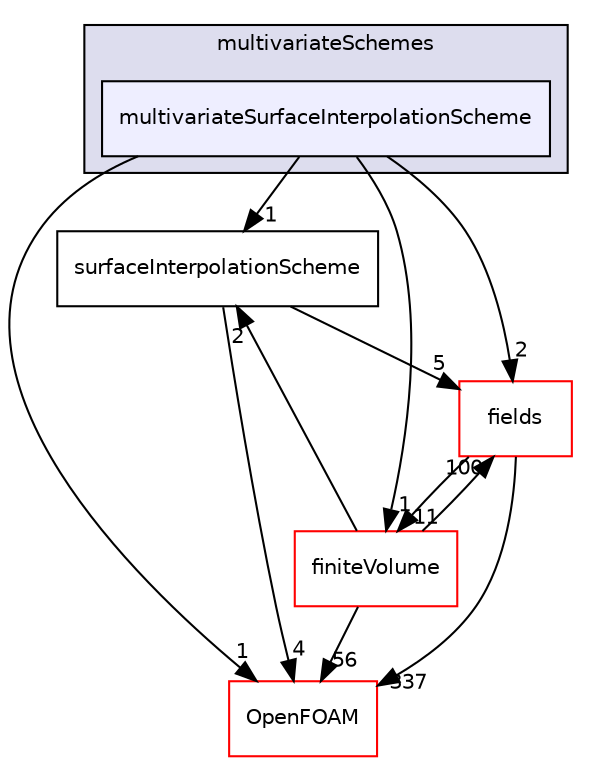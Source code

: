 digraph "src/finiteVolume/interpolation/surfaceInterpolation/multivariateSchemes/multivariateSurfaceInterpolationScheme" {
  bgcolor=transparent;
  compound=true
  node [ fontsize="10", fontname="Helvetica"];
  edge [ labelfontsize="10", labelfontname="Helvetica"];
  subgraph clusterdir_5f7556748bbd257c389f2aea3abf7cc0 {
    graph [ bgcolor="#ddddee", pencolor="black", label="multivariateSchemes" fontname="Helvetica", fontsize="10", URL="dir_5f7556748bbd257c389f2aea3abf7cc0.html"]
  dir_453c5c19221ab1f3df2671f95412c703 [shape=box, label="multivariateSurfaceInterpolationScheme", style="filled", fillcolor="#eeeeff", pencolor="black", URL="dir_453c5c19221ab1f3df2671f95412c703.html"];
  }
  dir_19d3b1afd53ea5e65e1bc53b79dacb85 [shape=box label="surfaceInterpolationScheme" URL="dir_19d3b1afd53ea5e65e1bc53b79dacb85.html"];
  dir_25ab4a83a983f7bb7a38b7f63bb141b7 [shape=box label="fields" color="red" URL="dir_25ab4a83a983f7bb7a38b7f63bb141b7.html"];
  dir_2ea871e4defbdbd60808750cae643c63 [shape=box label="finiteVolume" color="red" URL="dir_2ea871e4defbdbd60808750cae643c63.html"];
  dir_c5473ff19b20e6ec4dfe5c310b3778a8 [shape=box label="OpenFOAM" color="red" URL="dir_c5473ff19b20e6ec4dfe5c310b3778a8.html"];
  dir_19d3b1afd53ea5e65e1bc53b79dacb85->dir_25ab4a83a983f7bb7a38b7f63bb141b7 [headlabel="5", labeldistance=1.5 headhref="dir_001264_000935.html"];
  dir_19d3b1afd53ea5e65e1bc53b79dacb85->dir_c5473ff19b20e6ec4dfe5c310b3778a8 [headlabel="4", labeldistance=1.5 headhref="dir_001264_001893.html"];
  dir_25ab4a83a983f7bb7a38b7f63bb141b7->dir_2ea871e4defbdbd60808750cae643c63 [headlabel="11", labeldistance=1.5 headhref="dir_000935_001060.html"];
  dir_25ab4a83a983f7bb7a38b7f63bb141b7->dir_c5473ff19b20e6ec4dfe5c310b3778a8 [headlabel="337", labeldistance=1.5 headhref="dir_000935_001893.html"];
  dir_2ea871e4defbdbd60808750cae643c63->dir_19d3b1afd53ea5e65e1bc53b79dacb85 [headlabel="2", labeldistance=1.5 headhref="dir_001060_001264.html"];
  dir_2ea871e4defbdbd60808750cae643c63->dir_25ab4a83a983f7bb7a38b7f63bb141b7 [headlabel="100", labeldistance=1.5 headhref="dir_001060_000935.html"];
  dir_2ea871e4defbdbd60808750cae643c63->dir_c5473ff19b20e6ec4dfe5c310b3778a8 [headlabel="56", labeldistance=1.5 headhref="dir_001060_001893.html"];
  dir_453c5c19221ab1f3df2671f95412c703->dir_19d3b1afd53ea5e65e1bc53b79dacb85 [headlabel="1", labeldistance=1.5 headhref="dir_001216_001264.html"];
  dir_453c5c19221ab1f3df2671f95412c703->dir_25ab4a83a983f7bb7a38b7f63bb141b7 [headlabel="2", labeldistance=1.5 headhref="dir_001216_000935.html"];
  dir_453c5c19221ab1f3df2671f95412c703->dir_2ea871e4defbdbd60808750cae643c63 [headlabel="1", labeldistance=1.5 headhref="dir_001216_001060.html"];
  dir_453c5c19221ab1f3df2671f95412c703->dir_c5473ff19b20e6ec4dfe5c310b3778a8 [headlabel="1", labeldistance=1.5 headhref="dir_001216_001893.html"];
}
